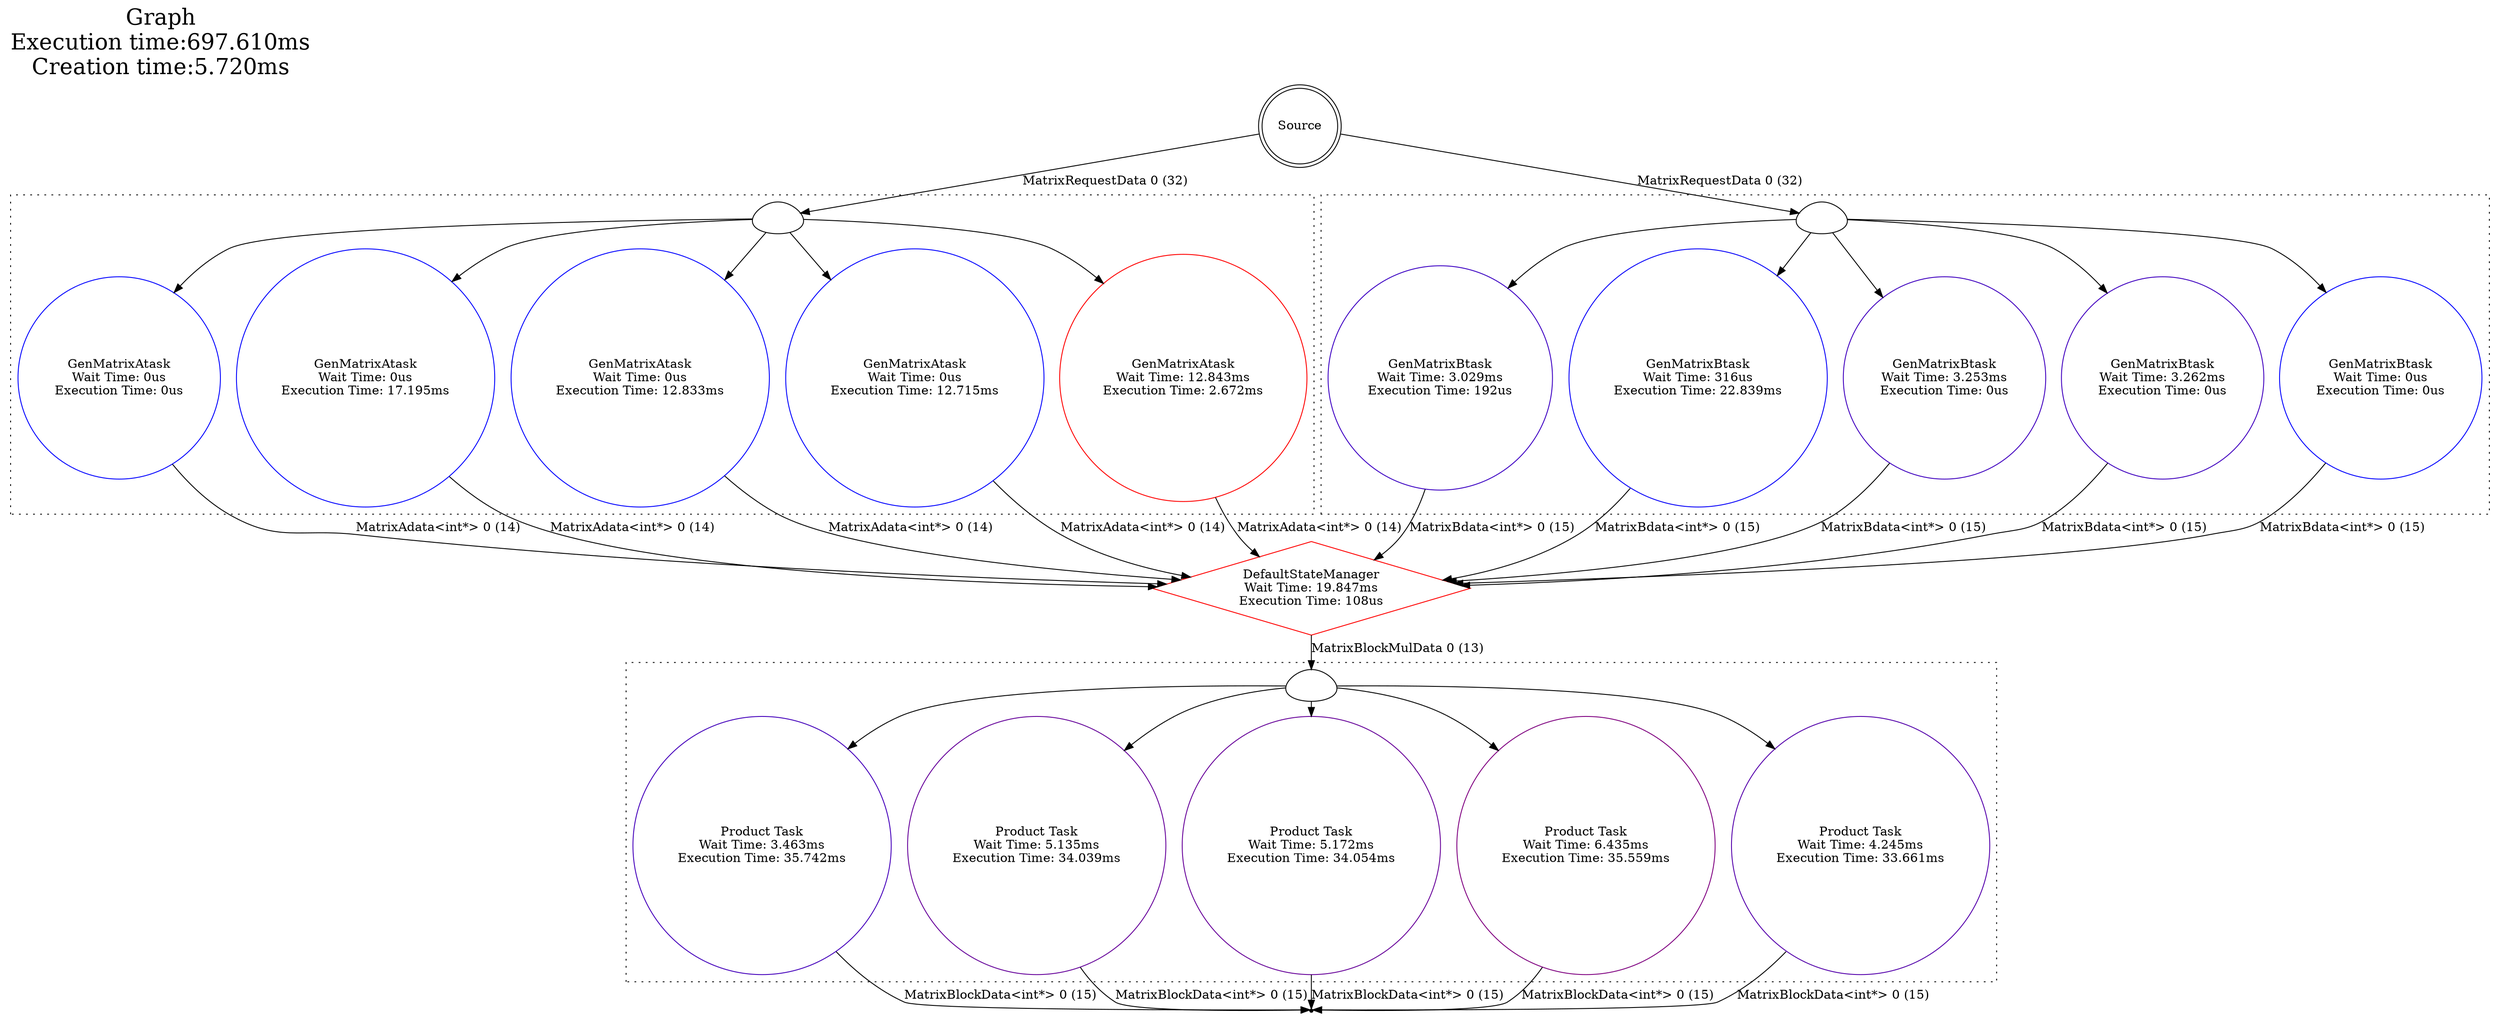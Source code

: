 digraph x0x5565b6eeac90 {
label="Graph\nExecution time:697.610ms\nCreation time:5.720ms"; fontsize=25; penwidth=5; ranksep=0; labelloc=top; labeljust=left;
subgraph clusterx0x5565b6ee9f88 {
label=""; penwidth=1; style=dotted;
boxx0x5565b6ee9f88[label="", shape=egg];
x0x5565b6ee9f88 [label="GenMatrixAtask\nWait Time: 0us\nExecution Time: 0us",shape=circle,color="#0000ff"];
x0x5565b6eed6c8 [label="GenMatrixAtask\nWait Time: 0us\nExecution Time: 17.195ms",shape=circle,color="#0000ff"];
x0x5565b6eedd98 [label="GenMatrixAtask\nWait Time: 0us\nExecution Time: 12.833ms",shape=circle,color="#0000ff"];
x0x5565b6eee048 [label="GenMatrixAtask\nWait Time: 0us\nExecution Time: 12.715ms",shape=circle,color="#0000ff"];
x0x5565b6eee2f8 [label="GenMatrixAtask\nWait Time: 12.843ms\nExecution Time: 2.672ms",shape=circle,color="#ff0000"];
}
subgraph clusterx0x5565b6eea648 {
label=""; penwidth=1; style=dotted;
boxx0x5565b6eea648[label="", shape=egg];
x0x5565b6eea648 [label="GenMatrixBtask\nWait Time: 3.029ms\nExecution Time: 192us",shape=circle,color="#3c00c3"];
x0x5565b6eee5a8 [label="GenMatrixBtask\nWait Time: 316us\nExecution Time: 22.839ms",shape=circle,color="#0600f9"];
x0x5565b6eee858 [label="GenMatrixBtask\nWait Time: 3.253ms\nExecution Time: 0us",shape=circle,color="#4000bf"];
x0x5565b6eeeb08 [label="GenMatrixBtask\nWait Time: 3.262ms\nExecution Time: 0us",shape=circle,color="#4000bf"];
x0x5565b6eeedb8 [label="GenMatrixBtask\nWait Time: 0us\nExecution Time: 0us",shape=circle,color="#0000ff"];
}
x0x5565b6eeaf08 [label="Source", shape=doublecircle];
x0x5565b6eeb138 [label="Sink",shape=point];
subgraph clusterx0x5565b6eebdc8 {
label=""; penwidth=1; style=dotted;
boxx0x5565b6eebdc8[label="", shape=egg];
x0x5565b6eebdc8 [label="Product Task\nWait Time: 3.463ms\nExecution Time: 35.742ms",shape=circle,color="#4400bb"];
x0x5565b6eef008 [label="Product Task\nWait Time: 5.135ms\nExecution Time: 34.039ms",shape=circle,color="#65009a"];
x0x5565b6eef298 [label="Product Task\nWait Time: 5.172ms\nExecution Time: 34.054ms",shape=circle,color="#660099"];
x0x5565b6eef528 [label="Product Task\nWait Time: 6.435ms\nExecution Time: 35.559ms",shape=circle,color="#7f0080"];
x0x5565b6eef7b8 [label="Product Task\nWait Time: 4.245ms\nExecution Time: 33.661ms",shape=circle,color="#5400ab"];
}
x0x5565b6eec4c0 [label="DefaultStateManager\nWait Time: 19.847ms\nExecution Time: 108us",shape=diamond,color="#ff0000"];
boxx0x5565b6ee9f88 -> x0x5565b6ee9f88
x0x5565b6ee9f88 -> x0x5565b6eec4c0[label="MatrixAdata<int*> 0 (14)",ltail=clusterx0x5565b6ee9f88];
boxx0x5565b6ee9f88 -> x0x5565b6eed6c8
x0x5565b6eed6c8 -> x0x5565b6eec4c0[label="MatrixAdata<int*> 0 (14)",ltail=clusterx0x5565b6ee9f88];
boxx0x5565b6ee9f88 -> x0x5565b6eedd98
x0x5565b6eedd98 -> x0x5565b6eec4c0[label="MatrixAdata<int*> 0 (14)",ltail=clusterx0x5565b6ee9f88];
boxx0x5565b6ee9f88 -> x0x5565b6eee048
x0x5565b6eee048 -> x0x5565b6eec4c0[label="MatrixAdata<int*> 0 (14)",ltail=clusterx0x5565b6ee9f88];
boxx0x5565b6ee9f88 -> x0x5565b6eee2f8
x0x5565b6eee2f8 -> x0x5565b6eec4c0[label="MatrixAdata<int*> 0 (14)",ltail=clusterx0x5565b6ee9f88];
boxx0x5565b6eea648 -> x0x5565b6eea648
x0x5565b6eea648 -> x0x5565b6eec4c0[label="MatrixBdata<int*> 0 (15)",ltail=clusterx0x5565b6eea648];
boxx0x5565b6eea648 -> x0x5565b6eee5a8
x0x5565b6eee5a8 -> x0x5565b6eec4c0[label="MatrixBdata<int*> 0 (15)",ltail=clusterx0x5565b6eea648];
boxx0x5565b6eea648 -> x0x5565b6eee858
x0x5565b6eee858 -> x0x5565b6eec4c0[label="MatrixBdata<int*> 0 (15)",ltail=clusterx0x5565b6eea648];
boxx0x5565b6eea648 -> x0x5565b6eeeb08
x0x5565b6eeeb08 -> x0x5565b6eec4c0[label="MatrixBdata<int*> 0 (15)",ltail=clusterx0x5565b6eea648];
boxx0x5565b6eea648 -> x0x5565b6eeedb8
x0x5565b6eeedb8 -> x0x5565b6eec4c0[label="MatrixBdata<int*> 0 (15)",ltail=clusterx0x5565b6eea648];
x0x5565b6eeaf08 -> boxx0x5565b6ee9f88[label="MatrixRequestData 0 (32)",lhead=clusterx0x5565b6ee9f88];
x0x5565b6eeaf08 -> boxx0x5565b6eea648[label="MatrixRequestData 0 (32)",lhead=clusterx0x5565b6eea648];
boxx0x5565b6eebdc8 -> x0x5565b6eebdc8
x0x5565b6eebdc8 -> x0x5565b6eeb138[label="MatrixBlockData<int*> 0 (15)",ltail=clusterx0x5565b6eebdc8];
boxx0x5565b6eebdc8 -> x0x5565b6eef008
x0x5565b6eef008 -> x0x5565b6eeb138[label="MatrixBlockData<int*> 0 (15)",ltail=clusterx0x5565b6eebdc8];
boxx0x5565b6eebdc8 -> x0x5565b6eef298
x0x5565b6eef298 -> x0x5565b6eeb138[label="MatrixBlockData<int*> 0 (15)",ltail=clusterx0x5565b6eebdc8];
boxx0x5565b6eebdc8 -> x0x5565b6eef528
x0x5565b6eef528 -> x0x5565b6eeb138[label="MatrixBlockData<int*> 0 (15)",ltail=clusterx0x5565b6eebdc8];
boxx0x5565b6eebdc8 -> x0x5565b6eef7b8
x0x5565b6eef7b8 -> x0x5565b6eeb138[label="MatrixBlockData<int*> 0 (15)",ltail=clusterx0x5565b6eebdc8];
x0x5565b6eec4c0 -> boxx0x5565b6eebdc8[label="MatrixBlockMulData 0 (13)",lhead=clusterx0x5565b6eebdc8];
}

